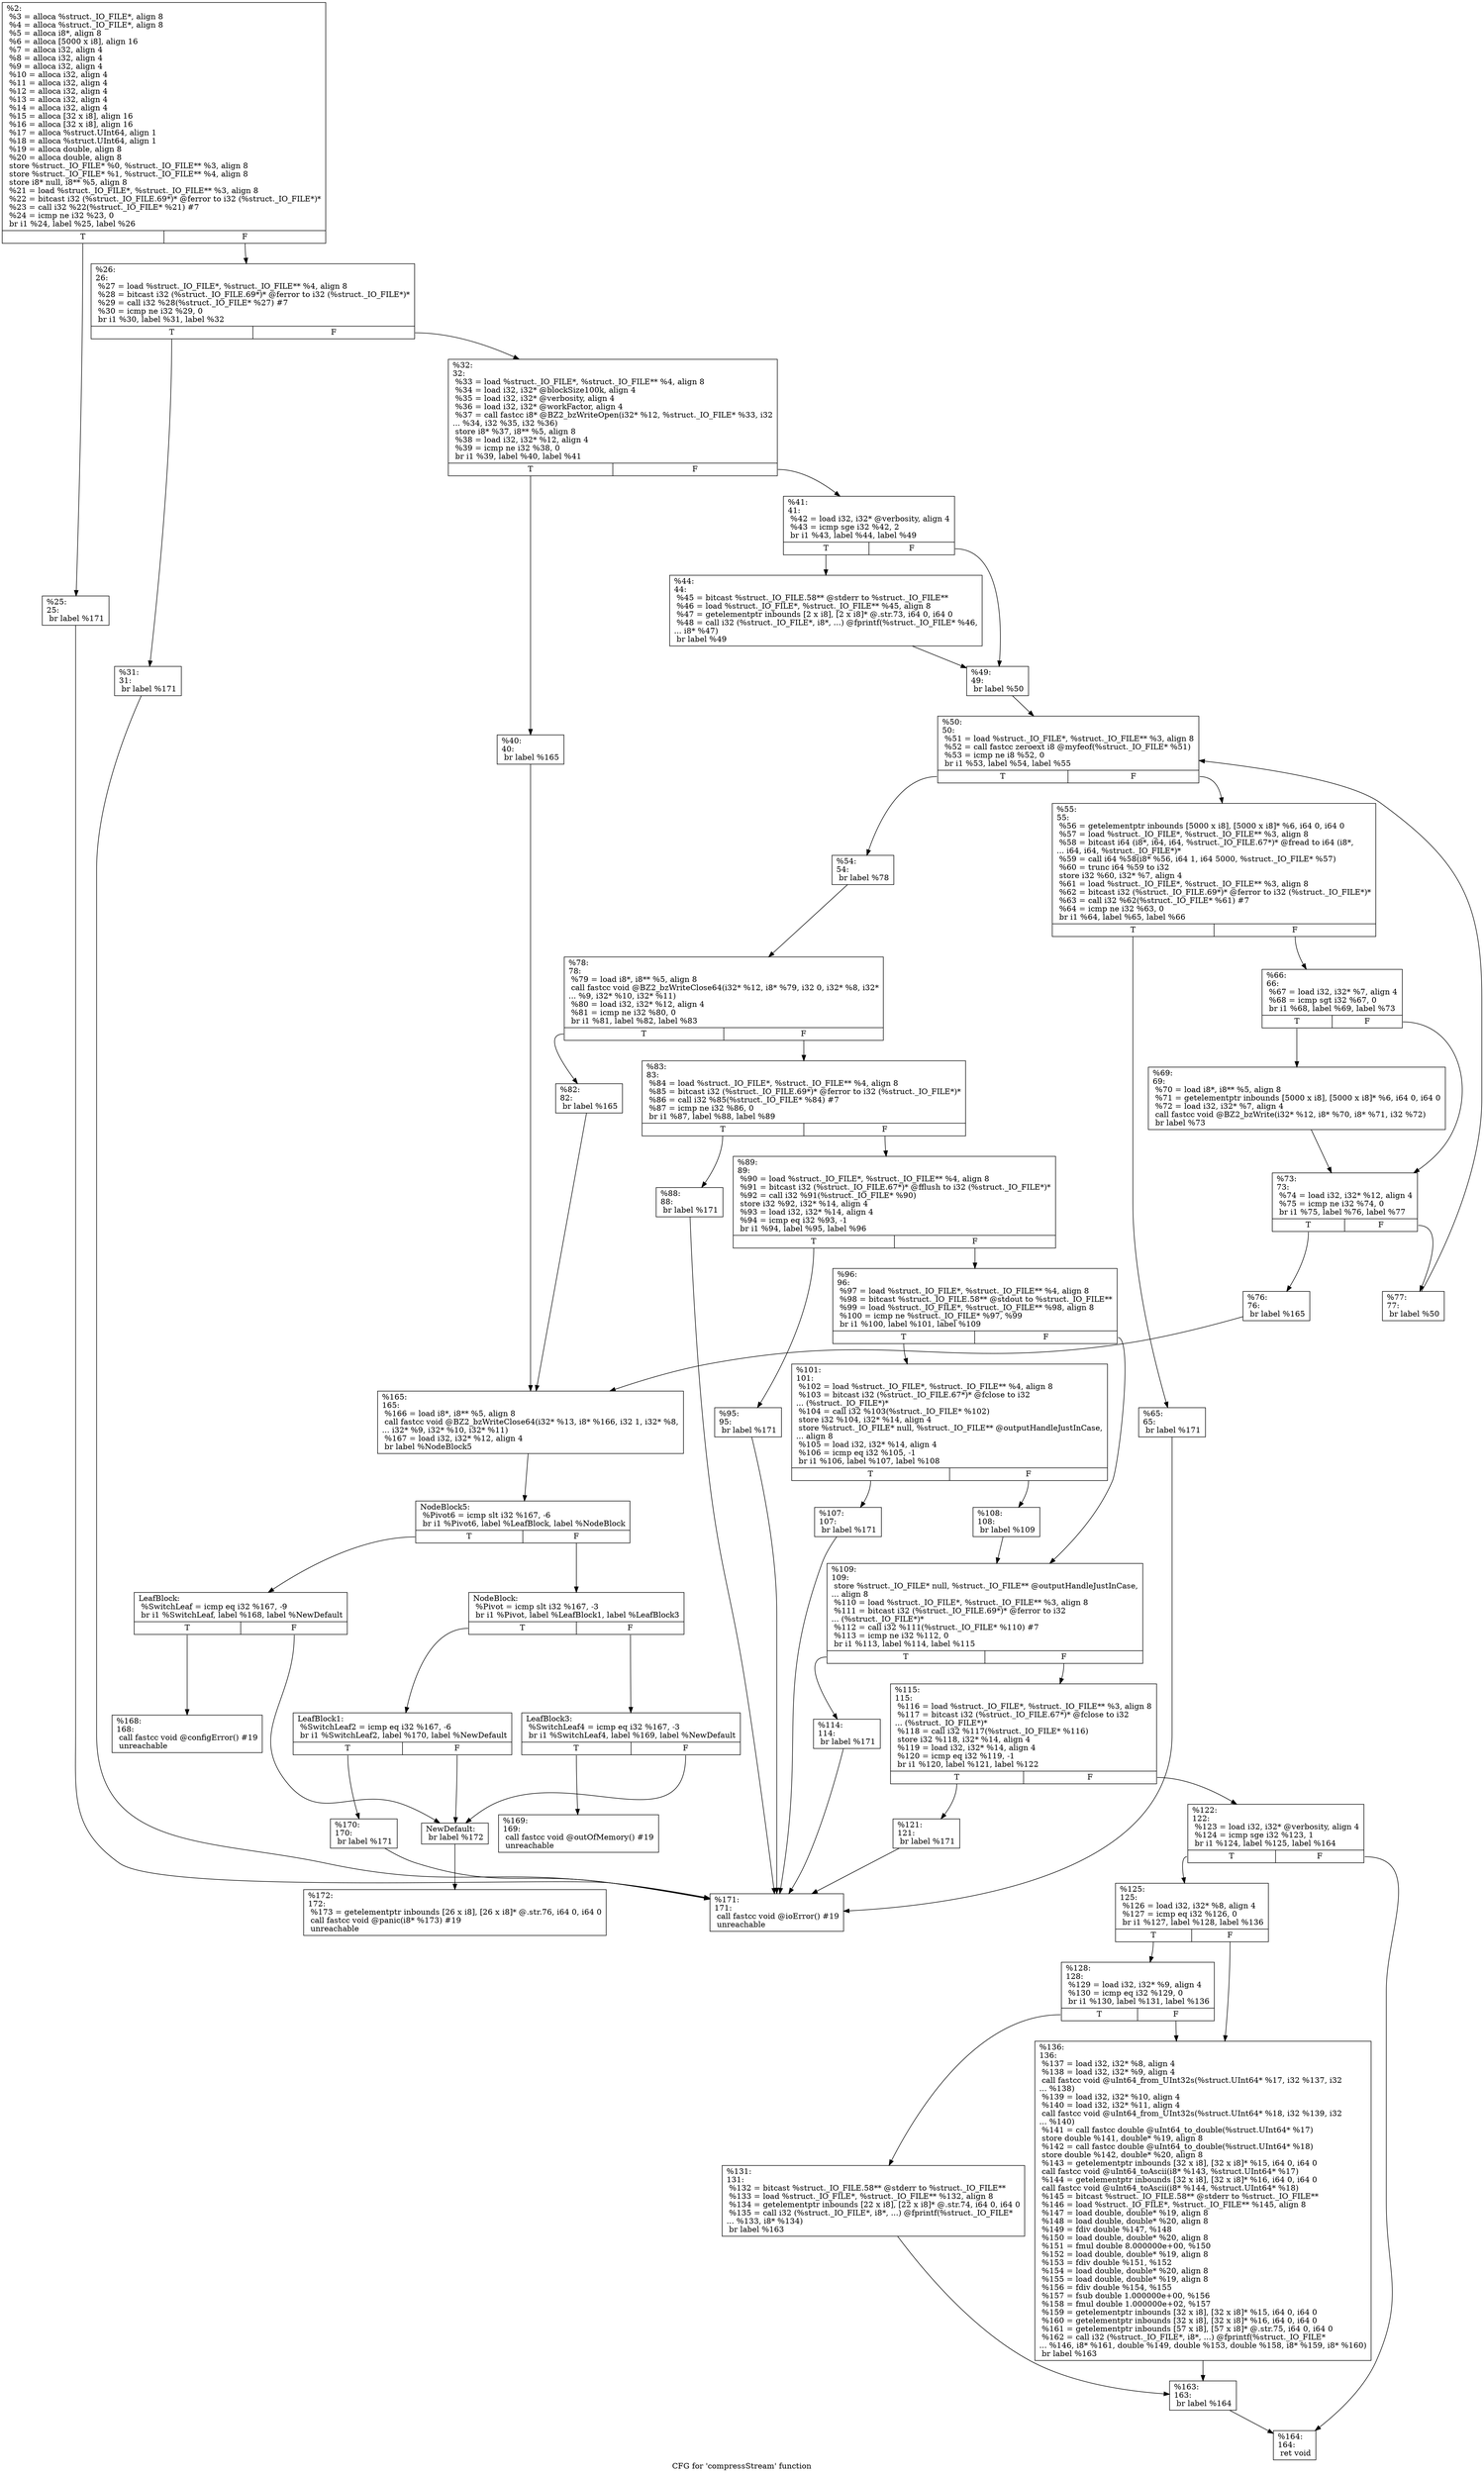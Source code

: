 digraph "CFG for 'compressStream' function" {
	label="CFG for 'compressStream' function";

	Node0x1c7f7f0 [shape=record,label="{%2:\l  %3 = alloca %struct._IO_FILE*, align 8\l  %4 = alloca %struct._IO_FILE*, align 8\l  %5 = alloca i8*, align 8\l  %6 = alloca [5000 x i8], align 16\l  %7 = alloca i32, align 4\l  %8 = alloca i32, align 4\l  %9 = alloca i32, align 4\l  %10 = alloca i32, align 4\l  %11 = alloca i32, align 4\l  %12 = alloca i32, align 4\l  %13 = alloca i32, align 4\l  %14 = alloca i32, align 4\l  %15 = alloca [32 x i8], align 16\l  %16 = alloca [32 x i8], align 16\l  %17 = alloca %struct.UInt64, align 1\l  %18 = alloca %struct.UInt64, align 1\l  %19 = alloca double, align 8\l  %20 = alloca double, align 8\l  store %struct._IO_FILE* %0, %struct._IO_FILE** %3, align 8\l  store %struct._IO_FILE* %1, %struct._IO_FILE** %4, align 8\l  store i8* null, i8** %5, align 8\l  %21 = load %struct._IO_FILE*, %struct._IO_FILE** %3, align 8\l  %22 = bitcast i32 (%struct._IO_FILE.69*)* @ferror to i32 (%struct._IO_FILE*)*\l  %23 = call i32 %22(%struct._IO_FILE* %21) #7\l  %24 = icmp ne i32 %23, 0\l  br i1 %24, label %25, label %26\l|{<s0>T|<s1>F}}"];
	Node0x1c7f7f0:s0 -> Node0x1c80970;
	Node0x1c7f7f0:s1 -> Node0x1c809c0;
	Node0x1c80970 [shape=record,label="{%25:\l25:                                               \l  br label %171\l}"];
	Node0x1c80970 -> Node0x1c81820;
	Node0x1c809c0 [shape=record,label="{%26:\l26:                                               \l  %27 = load %struct._IO_FILE*, %struct._IO_FILE** %4, align 8\l  %28 = bitcast i32 (%struct._IO_FILE.69*)* @ferror to i32 (%struct._IO_FILE*)*\l  %29 = call i32 %28(%struct._IO_FILE* %27) #7\l  %30 = icmp ne i32 %29, 0\l  br i1 %30, label %31, label %32\l|{<s0>T|<s1>F}}"];
	Node0x1c809c0:s0 -> Node0x1c80a10;
	Node0x1c809c0:s1 -> Node0x1c80a60;
	Node0x1c80a10 [shape=record,label="{%31:\l31:                                               \l  br label %171\l}"];
	Node0x1c80a10 -> Node0x1c81820;
	Node0x1c80a60 [shape=record,label="{%32:\l32:                                               \l  %33 = load %struct._IO_FILE*, %struct._IO_FILE** %4, align 8\l  %34 = load i32, i32* @blockSize100k, align 4\l  %35 = load i32, i32* @verbosity, align 4\l  %36 = load i32, i32* @workFactor, align 4\l  %37 = call fastcc i8* @BZ2_bzWriteOpen(i32* %12, %struct._IO_FILE* %33, i32\l... %34, i32 %35, i32 %36)\l  store i8* %37, i8** %5, align 8\l  %38 = load i32, i32* %12, align 4\l  %39 = icmp ne i32 %38, 0\l  br i1 %39, label %40, label %41\l|{<s0>T|<s1>F}}"];
	Node0x1c80a60:s0 -> Node0x1c80ab0;
	Node0x1c80a60:s1 -> Node0x1c80b00;
	Node0x1c80ab0 [shape=record,label="{%40:\l40:                                               \l  br label %165\l}"];
	Node0x1c80ab0 -> Node0x1c81550;
	Node0x1c80b00 [shape=record,label="{%41:\l41:                                               \l  %42 = load i32, i32* @verbosity, align 4\l  %43 = icmp sge i32 %42, 2\l  br i1 %43, label %44, label %49\l|{<s0>T|<s1>F}}"];
	Node0x1c80b00:s0 -> Node0x1c80b50;
	Node0x1c80b00:s1 -> Node0x1c80ba0;
	Node0x1c80b50 [shape=record,label="{%44:\l44:                                               \l  %45 = bitcast %struct._IO_FILE.58** @stderr to %struct._IO_FILE**\l  %46 = load %struct._IO_FILE*, %struct._IO_FILE** %45, align 8\l  %47 = getelementptr inbounds [2 x i8], [2 x i8]* @.str.73, i64 0, i64 0\l  %48 = call i32 (%struct._IO_FILE*, i8*, ...) @fprintf(%struct._IO_FILE* %46,\l... i8* %47)\l  br label %49\l}"];
	Node0x1c80b50 -> Node0x1c80ba0;
	Node0x1c80ba0 [shape=record,label="{%49:\l49:                                               \l  br label %50\l}"];
	Node0x1c80ba0 -> Node0x1c80bf0;
	Node0x1c80bf0 [shape=record,label="{%50:\l50:                                               \l  %51 = load %struct._IO_FILE*, %struct._IO_FILE** %3, align 8\l  %52 = call fastcc zeroext i8 @myfeof(%struct._IO_FILE* %51)\l  %53 = icmp ne i8 %52, 0\l  br i1 %53, label %54, label %55\l|{<s0>T|<s1>F}}"];
	Node0x1c80bf0:s0 -> Node0x1c80c40;
	Node0x1c80bf0:s1 -> Node0x1c80c90;
	Node0x1c80c40 [shape=record,label="{%54:\l54:                                               \l  br label %78\l}"];
	Node0x1c80c40 -> Node0x1c80ec0;
	Node0x1c80c90 [shape=record,label="{%55:\l55:                                               \l  %56 = getelementptr inbounds [5000 x i8], [5000 x i8]* %6, i64 0, i64 0\l  %57 = load %struct._IO_FILE*, %struct._IO_FILE** %3, align 8\l  %58 = bitcast i64 (i8*, i64, i64, %struct._IO_FILE.67*)* @fread to i64 (i8*,\l... i64, i64, %struct._IO_FILE*)*\l  %59 = call i64 %58(i8* %56, i64 1, i64 5000, %struct._IO_FILE* %57)\l  %60 = trunc i64 %59 to i32\l  store i32 %60, i32* %7, align 4\l  %61 = load %struct._IO_FILE*, %struct._IO_FILE** %3, align 8\l  %62 = bitcast i32 (%struct._IO_FILE.69*)* @ferror to i32 (%struct._IO_FILE*)*\l  %63 = call i32 %62(%struct._IO_FILE* %61) #7\l  %64 = icmp ne i32 %63, 0\l  br i1 %64, label %65, label %66\l|{<s0>T|<s1>F}}"];
	Node0x1c80c90:s0 -> Node0x1c80ce0;
	Node0x1c80c90:s1 -> Node0x1c80d30;
	Node0x1c80ce0 [shape=record,label="{%65:\l65:                                               \l  br label %171\l}"];
	Node0x1c80ce0 -> Node0x1c81820;
	Node0x1c80d30 [shape=record,label="{%66:\l66:                                               \l  %67 = load i32, i32* %7, align 4\l  %68 = icmp sgt i32 %67, 0\l  br i1 %68, label %69, label %73\l|{<s0>T|<s1>F}}"];
	Node0x1c80d30:s0 -> Node0x1c80d80;
	Node0x1c80d30:s1 -> Node0x1c80dd0;
	Node0x1c80d80 [shape=record,label="{%69:\l69:                                               \l  %70 = load i8*, i8** %5, align 8\l  %71 = getelementptr inbounds [5000 x i8], [5000 x i8]* %6, i64 0, i64 0\l  %72 = load i32, i32* %7, align 4\l  call fastcc void @BZ2_bzWrite(i32* %12, i8* %70, i8* %71, i32 %72)\l  br label %73\l}"];
	Node0x1c80d80 -> Node0x1c80dd0;
	Node0x1c80dd0 [shape=record,label="{%73:\l73:                                               \l  %74 = load i32, i32* %12, align 4\l  %75 = icmp ne i32 %74, 0\l  br i1 %75, label %76, label %77\l|{<s0>T|<s1>F}}"];
	Node0x1c80dd0:s0 -> Node0x1c80e20;
	Node0x1c80dd0:s1 -> Node0x1c80e70;
	Node0x1c80e20 [shape=record,label="{%76:\l76:                                               \l  br label %165\l}"];
	Node0x1c80e20 -> Node0x1c81550;
	Node0x1c80e70 [shape=record,label="{%77:\l77:                                               \l  br label %50\l}"];
	Node0x1c80e70 -> Node0x1c80bf0;
	Node0x1c80ec0 [shape=record,label="{%78:\l78:                                               \l  %79 = load i8*, i8** %5, align 8\l  call fastcc void @BZ2_bzWriteClose64(i32* %12, i8* %79, i32 0, i32* %8, i32*\l... %9, i32* %10, i32* %11)\l  %80 = load i32, i32* %12, align 4\l  %81 = icmp ne i32 %80, 0\l  br i1 %81, label %82, label %83\l|{<s0>T|<s1>F}}"];
	Node0x1c80ec0:s0 -> Node0x1c80f10;
	Node0x1c80ec0:s1 -> Node0x1c80f60;
	Node0x1c80f10 [shape=record,label="{%82:\l82:                                               \l  br label %165\l}"];
	Node0x1c80f10 -> Node0x1c81550;
	Node0x1c80f60 [shape=record,label="{%83:\l83:                                               \l  %84 = load %struct._IO_FILE*, %struct._IO_FILE** %4, align 8\l  %85 = bitcast i32 (%struct._IO_FILE.69*)* @ferror to i32 (%struct._IO_FILE*)*\l  %86 = call i32 %85(%struct._IO_FILE* %84) #7\l  %87 = icmp ne i32 %86, 0\l  br i1 %87, label %88, label %89\l|{<s0>T|<s1>F}}"];
	Node0x1c80f60:s0 -> Node0x1c80fb0;
	Node0x1c80f60:s1 -> Node0x1c81000;
	Node0x1c80fb0 [shape=record,label="{%88:\l88:                                               \l  br label %171\l}"];
	Node0x1c80fb0 -> Node0x1c81820;
	Node0x1c81000 [shape=record,label="{%89:\l89:                                               \l  %90 = load %struct._IO_FILE*, %struct._IO_FILE** %4, align 8\l  %91 = bitcast i32 (%struct._IO_FILE.67*)* @fflush to i32 (%struct._IO_FILE*)*\l  %92 = call i32 %91(%struct._IO_FILE* %90)\l  store i32 %92, i32* %14, align 4\l  %93 = load i32, i32* %14, align 4\l  %94 = icmp eq i32 %93, -1\l  br i1 %94, label %95, label %96\l|{<s0>T|<s1>F}}"];
	Node0x1c81000:s0 -> Node0x1c81050;
	Node0x1c81000:s1 -> Node0x1c810a0;
	Node0x1c81050 [shape=record,label="{%95:\l95:                                               \l  br label %171\l}"];
	Node0x1c81050 -> Node0x1c81820;
	Node0x1c810a0 [shape=record,label="{%96:\l96:                                               \l  %97 = load %struct._IO_FILE*, %struct._IO_FILE** %4, align 8\l  %98 = bitcast %struct._IO_FILE.58** @stdout to %struct._IO_FILE**\l  %99 = load %struct._IO_FILE*, %struct._IO_FILE** %98, align 8\l  %100 = icmp ne %struct._IO_FILE* %97, %99\l  br i1 %100, label %101, label %109\l|{<s0>T|<s1>F}}"];
	Node0x1c810a0:s0 -> Node0x1c810f0;
	Node0x1c810a0:s1 -> Node0x1c811e0;
	Node0x1c810f0 [shape=record,label="{%101:\l101:                                              \l  %102 = load %struct._IO_FILE*, %struct._IO_FILE** %4, align 8\l  %103 = bitcast i32 (%struct._IO_FILE.67*)* @fclose to i32\l... (%struct._IO_FILE*)*\l  %104 = call i32 %103(%struct._IO_FILE* %102)\l  store i32 %104, i32* %14, align 4\l  store %struct._IO_FILE* null, %struct._IO_FILE** @outputHandleJustInCase,\l... align 8\l  %105 = load i32, i32* %14, align 4\l  %106 = icmp eq i32 %105, -1\l  br i1 %106, label %107, label %108\l|{<s0>T|<s1>F}}"];
	Node0x1c810f0:s0 -> Node0x1c81140;
	Node0x1c810f0:s1 -> Node0x1c81190;
	Node0x1c81140 [shape=record,label="{%107:\l107:                                              \l  br label %171\l}"];
	Node0x1c81140 -> Node0x1c81820;
	Node0x1c81190 [shape=record,label="{%108:\l108:                                              \l  br label %109\l}"];
	Node0x1c81190 -> Node0x1c811e0;
	Node0x1c811e0 [shape=record,label="{%109:\l109:                                              \l  store %struct._IO_FILE* null, %struct._IO_FILE** @outputHandleJustInCase,\l... align 8\l  %110 = load %struct._IO_FILE*, %struct._IO_FILE** %3, align 8\l  %111 = bitcast i32 (%struct._IO_FILE.69*)* @ferror to i32\l... (%struct._IO_FILE*)*\l  %112 = call i32 %111(%struct._IO_FILE* %110) #7\l  %113 = icmp ne i32 %112, 0\l  br i1 %113, label %114, label %115\l|{<s0>T|<s1>F}}"];
	Node0x1c811e0:s0 -> Node0x1c81230;
	Node0x1c811e0:s1 -> Node0x1c81280;
	Node0x1c81230 [shape=record,label="{%114:\l114:                                              \l  br label %171\l}"];
	Node0x1c81230 -> Node0x1c81820;
	Node0x1c81280 [shape=record,label="{%115:\l115:                                              \l  %116 = load %struct._IO_FILE*, %struct._IO_FILE** %3, align 8\l  %117 = bitcast i32 (%struct._IO_FILE.67*)* @fclose to i32\l... (%struct._IO_FILE*)*\l  %118 = call i32 %117(%struct._IO_FILE* %116)\l  store i32 %118, i32* %14, align 4\l  %119 = load i32, i32* %14, align 4\l  %120 = icmp eq i32 %119, -1\l  br i1 %120, label %121, label %122\l|{<s0>T|<s1>F}}"];
	Node0x1c81280:s0 -> Node0x1c812d0;
	Node0x1c81280:s1 -> Node0x1c81320;
	Node0x1c812d0 [shape=record,label="{%121:\l121:                                              \l  br label %171\l}"];
	Node0x1c812d0 -> Node0x1c81820;
	Node0x1c81320 [shape=record,label="{%122:\l122:                                              \l  %123 = load i32, i32* @verbosity, align 4\l  %124 = icmp sge i32 %123, 1\l  br i1 %124, label %125, label %164\l|{<s0>T|<s1>F}}"];
	Node0x1c81320:s0 -> Node0x1c81370;
	Node0x1c81320:s1 -> Node0x1c81500;
	Node0x1c81370 [shape=record,label="{%125:\l125:                                              \l  %126 = load i32, i32* %8, align 4\l  %127 = icmp eq i32 %126, 0\l  br i1 %127, label %128, label %136\l|{<s0>T|<s1>F}}"];
	Node0x1c81370:s0 -> Node0x1c813c0;
	Node0x1c81370:s1 -> Node0x1c81460;
	Node0x1c813c0 [shape=record,label="{%128:\l128:                                              \l  %129 = load i32, i32* %9, align 4\l  %130 = icmp eq i32 %129, 0\l  br i1 %130, label %131, label %136\l|{<s0>T|<s1>F}}"];
	Node0x1c813c0:s0 -> Node0x1c81410;
	Node0x1c813c0:s1 -> Node0x1c81460;
	Node0x1c81410 [shape=record,label="{%131:\l131:                                              \l  %132 = bitcast %struct._IO_FILE.58** @stderr to %struct._IO_FILE**\l  %133 = load %struct._IO_FILE*, %struct._IO_FILE** %132, align 8\l  %134 = getelementptr inbounds [22 x i8], [22 x i8]* @.str.74, i64 0, i64 0\l  %135 = call i32 (%struct._IO_FILE*, i8*, ...) @fprintf(%struct._IO_FILE*\l... %133, i8* %134)\l  br label %163\l}"];
	Node0x1c81410 -> Node0x1c814b0;
	Node0x1c81460 [shape=record,label="{%136:\l136:                                              \l  %137 = load i32, i32* %8, align 4\l  %138 = load i32, i32* %9, align 4\l  call fastcc void @uInt64_from_UInt32s(%struct.UInt64* %17, i32 %137, i32\l... %138)\l  %139 = load i32, i32* %10, align 4\l  %140 = load i32, i32* %11, align 4\l  call fastcc void @uInt64_from_UInt32s(%struct.UInt64* %18, i32 %139, i32\l... %140)\l  %141 = call fastcc double @uInt64_to_double(%struct.UInt64* %17)\l  store double %141, double* %19, align 8\l  %142 = call fastcc double @uInt64_to_double(%struct.UInt64* %18)\l  store double %142, double* %20, align 8\l  %143 = getelementptr inbounds [32 x i8], [32 x i8]* %15, i64 0, i64 0\l  call fastcc void @uInt64_toAscii(i8* %143, %struct.UInt64* %17)\l  %144 = getelementptr inbounds [32 x i8], [32 x i8]* %16, i64 0, i64 0\l  call fastcc void @uInt64_toAscii(i8* %144, %struct.UInt64* %18)\l  %145 = bitcast %struct._IO_FILE.58** @stderr to %struct._IO_FILE**\l  %146 = load %struct._IO_FILE*, %struct._IO_FILE** %145, align 8\l  %147 = load double, double* %19, align 8\l  %148 = load double, double* %20, align 8\l  %149 = fdiv double %147, %148\l  %150 = load double, double* %20, align 8\l  %151 = fmul double 8.000000e+00, %150\l  %152 = load double, double* %19, align 8\l  %153 = fdiv double %151, %152\l  %154 = load double, double* %20, align 8\l  %155 = load double, double* %19, align 8\l  %156 = fdiv double %154, %155\l  %157 = fsub double 1.000000e+00, %156\l  %158 = fmul double 1.000000e+02, %157\l  %159 = getelementptr inbounds [32 x i8], [32 x i8]* %15, i64 0, i64 0\l  %160 = getelementptr inbounds [32 x i8], [32 x i8]* %16, i64 0, i64 0\l  %161 = getelementptr inbounds [57 x i8], [57 x i8]* @.str.75, i64 0, i64 0\l  %162 = call i32 (%struct._IO_FILE*, i8*, ...) @fprintf(%struct._IO_FILE*\l... %146, i8* %161, double %149, double %153, double %158, i8* %159, i8* %160)\l  br label %163\l}"];
	Node0x1c81460 -> Node0x1c814b0;
	Node0x1c814b0 [shape=record,label="{%163:\l163:                                              \l  br label %164\l}"];
	Node0x1c814b0 -> Node0x1c81500;
	Node0x1c81500 [shape=record,label="{%164:\l164:                                              \l  ret void\l}"];
	Node0x1c81550 [shape=record,label="{%165:\l165:                                              \l  %166 = load i8*, i8** %5, align 8\l  call fastcc void @BZ2_bzWriteClose64(i32* %13, i8* %166, i32 1, i32* %8,\l... i32* %9, i32* %10, i32* %11)\l  %167 = load i32, i32* %12, align 4\l  br label %NodeBlock5\l}"];
	Node0x1c81550 -> Node0x1c815a0;
	Node0x1c815a0 [shape=record,label="{NodeBlock5:                                       \l  %Pivot6 = icmp slt i32 %167, -6\l  br i1 %Pivot6, label %LeafBlock, label %NodeBlock\l|{<s0>T|<s1>F}}"];
	Node0x1c815a0:s0 -> Node0x1c816e0;
	Node0x1c815a0:s1 -> Node0x1c815f0;
	Node0x1c815f0 [shape=record,label="{NodeBlock:                                        \l  %Pivot = icmp slt i32 %167, -3\l  br i1 %Pivot, label %LeafBlock1, label %LeafBlock3\l|{<s0>T|<s1>F}}"];
	Node0x1c815f0:s0 -> Node0x1c81690;
	Node0x1c815f0:s1 -> Node0x1c81640;
	Node0x1c81640 [shape=record,label="{LeafBlock3:                                       \l  %SwitchLeaf4 = icmp eq i32 %167, -3\l  br i1 %SwitchLeaf4, label %169, label %NewDefault\l|{<s0>T|<s1>F}}"];
	Node0x1c81640:s0 -> Node0x1c81780;
	Node0x1c81640:s1 -> Node0x1c81870;
	Node0x1c81690 [shape=record,label="{LeafBlock1:                                       \l  %SwitchLeaf2 = icmp eq i32 %167, -6\l  br i1 %SwitchLeaf2, label %170, label %NewDefault\l|{<s0>T|<s1>F}}"];
	Node0x1c81690:s0 -> Node0x1c817d0;
	Node0x1c81690:s1 -> Node0x1c81870;
	Node0x1c816e0 [shape=record,label="{LeafBlock:                                        \l  %SwitchLeaf = icmp eq i32 %167, -9\l  br i1 %SwitchLeaf, label %168, label %NewDefault\l|{<s0>T|<s1>F}}"];
	Node0x1c816e0:s0 -> Node0x1c81730;
	Node0x1c816e0:s1 -> Node0x1c81870;
	Node0x1c81730 [shape=record,label="{%168:\l168:                                              \l  call fastcc void @configError() #19\l  unreachable\l}"];
	Node0x1c81780 [shape=record,label="{%169:\l169:                                              \l  call fastcc void @outOfMemory() #19\l  unreachable\l}"];
	Node0x1c817d0 [shape=record,label="{%170:\l170:                                              \l  br label %171\l}"];
	Node0x1c817d0 -> Node0x1c81820;
	Node0x1c81820 [shape=record,label="{%171:\l171:                                              \l  call fastcc void @ioError() #19\l  unreachable\l}"];
	Node0x1c81870 [shape=record,label="{NewDefault:                                       \l  br label %172\l}"];
	Node0x1c81870 -> Node0x1c818c0;
	Node0x1c818c0 [shape=record,label="{%172:\l172:                                              \l  %173 = getelementptr inbounds [26 x i8], [26 x i8]* @.str.76, i64 0, i64 0\l  call fastcc void @panic(i8* %173) #19\l  unreachable\l}"];
}
